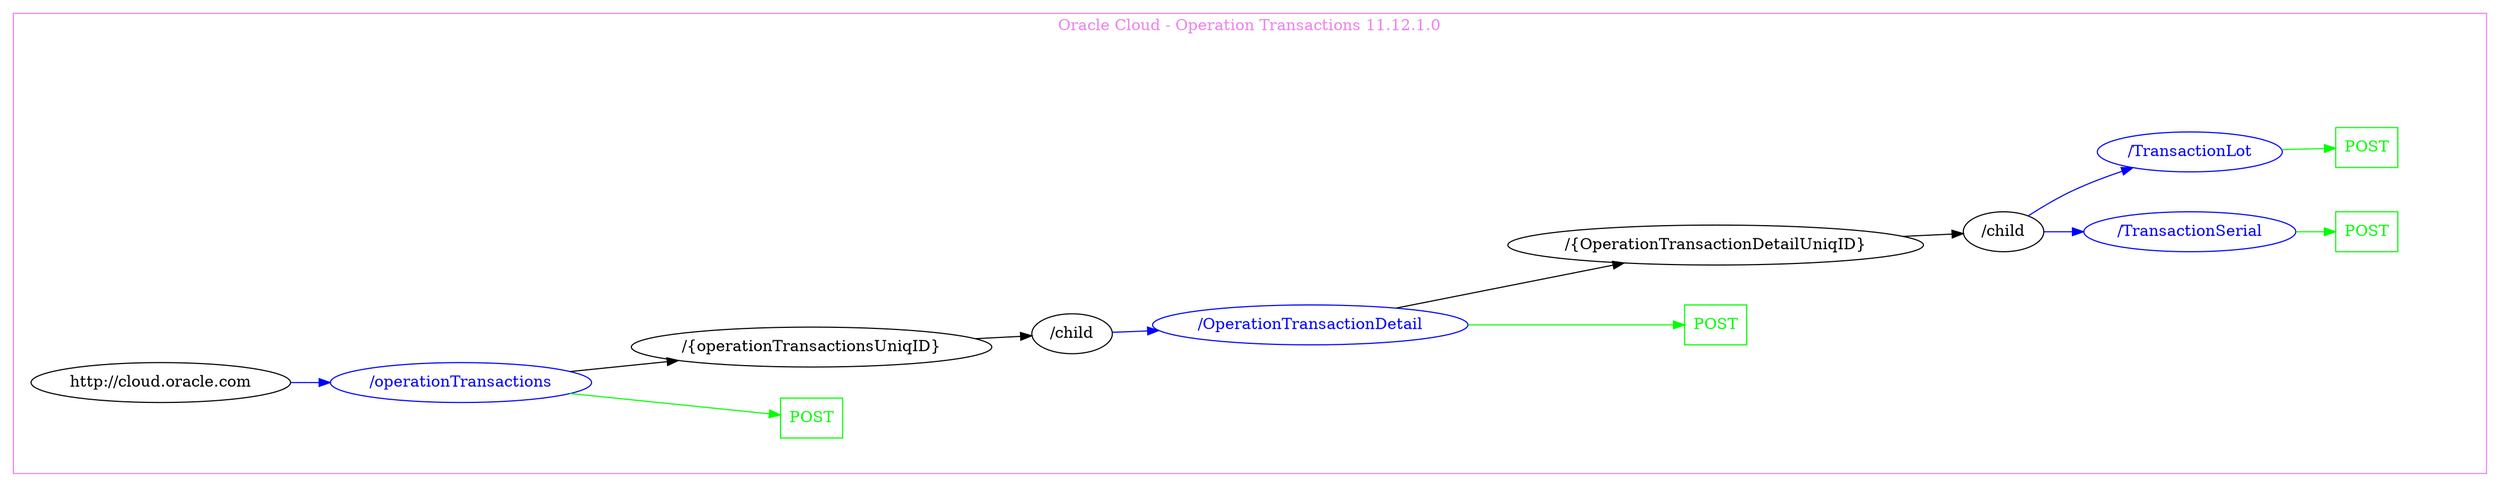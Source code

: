 digraph Cloud_Computing_REST_API {
rankdir="LR";
subgraph cluster_0 {
label="Oracle Cloud - Operation Transactions 11.12.1.0"
color=violet
fontcolor=violet
subgraph cluster_1 {
label=""
color=white
fontcolor=white
node1 [label="http://cloud.oracle.com", shape="ellipse", color="black", fontcolor="black"]
node1 -> node2 [color="blue", fontcolor="blue"]
subgraph cluster_2 {
label=""
color=white
fontcolor=white
node2 [label="/operationTransactions", shape="ellipse", color="blue", fontcolor="blue"]
node2 -> node3 [color="green", fontcolor="green"]
subgraph cluster_3 {
label=""
color=white
fontcolor=white
node3 [label="POST", shape="box", color="green", fontcolor="green"]
}
node2 -> node4 [color="black", fontcolor="black"]
subgraph cluster_4 {
label=""
color=white
fontcolor=white
node4 [label="/{operationTransactionsUniqID}", shape="ellipse", color="black", fontcolor="black"]
node4 -> node5 [color="black", fontcolor="black"]
subgraph cluster_5 {
label=""
color=white
fontcolor=white
node5 [label="/child", shape="ellipse", color="black", fontcolor="black"]
node5 -> node6 [color="blue", fontcolor="blue"]
subgraph cluster_6 {
label=""
color=white
fontcolor=white
node6 [label="/OperationTransactionDetail", shape="ellipse", color="blue", fontcolor="blue"]
node6 -> node7 [color="green", fontcolor="green"]
subgraph cluster_7 {
label=""
color=white
fontcolor=white
node7 [label="POST", shape="box", color="green", fontcolor="green"]
}
node6 -> node8 [color="black", fontcolor="black"]
subgraph cluster_8 {
label=""
color=white
fontcolor=white
node8 [label="/{OperationTransactionDetailUniqID}", shape="ellipse", color="black", fontcolor="black"]
node8 -> node9 [color="black", fontcolor="black"]
subgraph cluster_9 {
label=""
color=white
fontcolor=white
node9 [label="/child", shape="ellipse", color="black", fontcolor="black"]
node9 -> node10 [color="blue", fontcolor="blue"]
subgraph cluster_10 {
label=""
color=white
fontcolor=white
node10 [label="/TransactionSerial", shape="ellipse", color="blue", fontcolor="blue"]
node10 -> node11 [color="green", fontcolor="green"]
subgraph cluster_11 {
label=""
color=white
fontcolor=white
node11 [label="POST", shape="box", color="green", fontcolor="green"]
}
}
node9 -> node12 [color="blue", fontcolor="blue"]
subgraph cluster_12 {
label=""
color=white
fontcolor=white
node12 [label="/TransactionLot", shape="ellipse", color="blue", fontcolor="blue"]
node12 -> node13 [color="green", fontcolor="green"]
subgraph cluster_13 {
label=""
color=white
fontcolor=white
node13 [label="POST", shape="box", color="green", fontcolor="green"]
}
}
}
}
}
}
}
}
}
}
}
